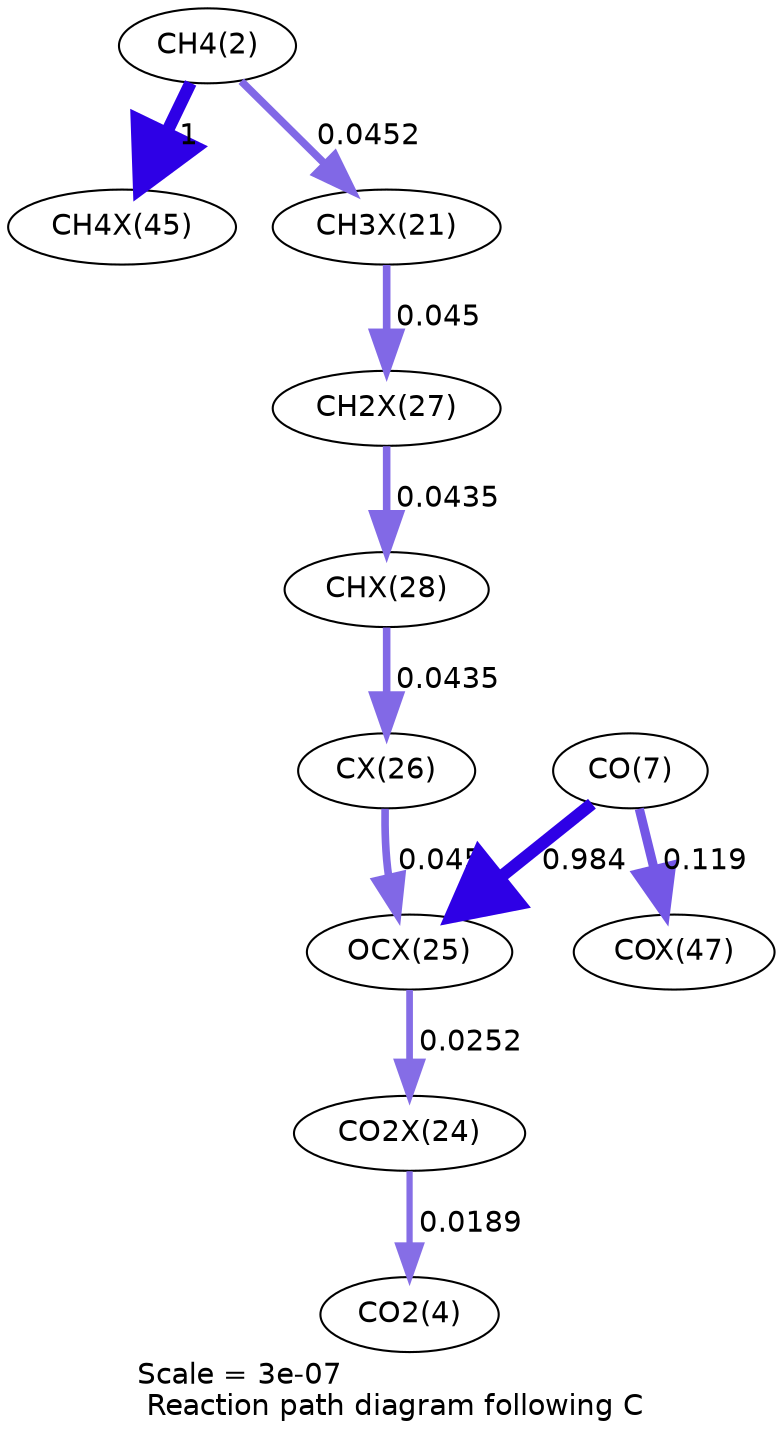 digraph reaction_paths {
center=1;
s4 -> s32[fontname="Helvetica", penwidth=6, arrowsize=3, color="0.7, 1.5, 0.9"
, label=" 1"];
s4 -> s24[fontname="Helvetica", penwidth=3.66, arrowsize=1.83, color="0.7, 0.545, 0.9"
, label=" 0.0452"];
s24 -> s30[fontname="Helvetica", penwidth=3.66, arrowsize=1.83, color="0.7, 0.545, 0.9"
, label=" 0.045"];
s30 -> s31[fontname="Helvetica", penwidth=3.63, arrowsize=1.82, color="0.7, 0.544, 0.9"
, label=" 0.0435"];
s31 -> s29[fontname="Helvetica", penwidth=3.63, arrowsize=1.82, color="0.7, 0.544, 0.9"
, label=" 0.0435"];
s29 -> s28[fontname="Helvetica", penwidth=3.66, arrowsize=1.83, color="0.7, 0.545, 0.9"
, label=" 0.045"];
s9 -> s28[fontname="Helvetica", penwidth=5.99, arrowsize=2.99, color="0.7, 1.48, 0.9"
, label=" 0.984"];
s9 -> s34[fontname="Helvetica", penwidth=4.4, arrowsize=2.2, color="0.7, 0.619, 0.9"
, label=" 0.119"];
s28 -> s27[fontname="Helvetica", penwidth=3.22, arrowsize=1.61, color="0.7, 0.525, 0.9"
, label=" 0.0252"];
s27 -> s6[fontname="Helvetica", penwidth=3, arrowsize=1.5, color="0.7, 0.519, 0.9"
, label=" 0.0189"];
s4 [ fontname="Helvetica", label="CH4(2)"];
s6 [ fontname="Helvetica", label="CO2(4)"];
s9 [ fontname="Helvetica", label="CO(7)"];
s24 [ fontname="Helvetica", label="CH3X(21)"];
s27 [ fontname="Helvetica", label="CO2X(24)"];
s28 [ fontname="Helvetica", label="OCX(25)"];
s29 [ fontname="Helvetica", label="CX(26)"];
s30 [ fontname="Helvetica", label="CH2X(27)"];
s31 [ fontname="Helvetica", label="CHX(28)"];
s32 [ fontname="Helvetica", label="CH4X(45)"];
s34 [ fontname="Helvetica", label="COX(47)"];
 label = "Scale = 3e-07\l Reaction path diagram following C";
 fontname = "Helvetica";
}
